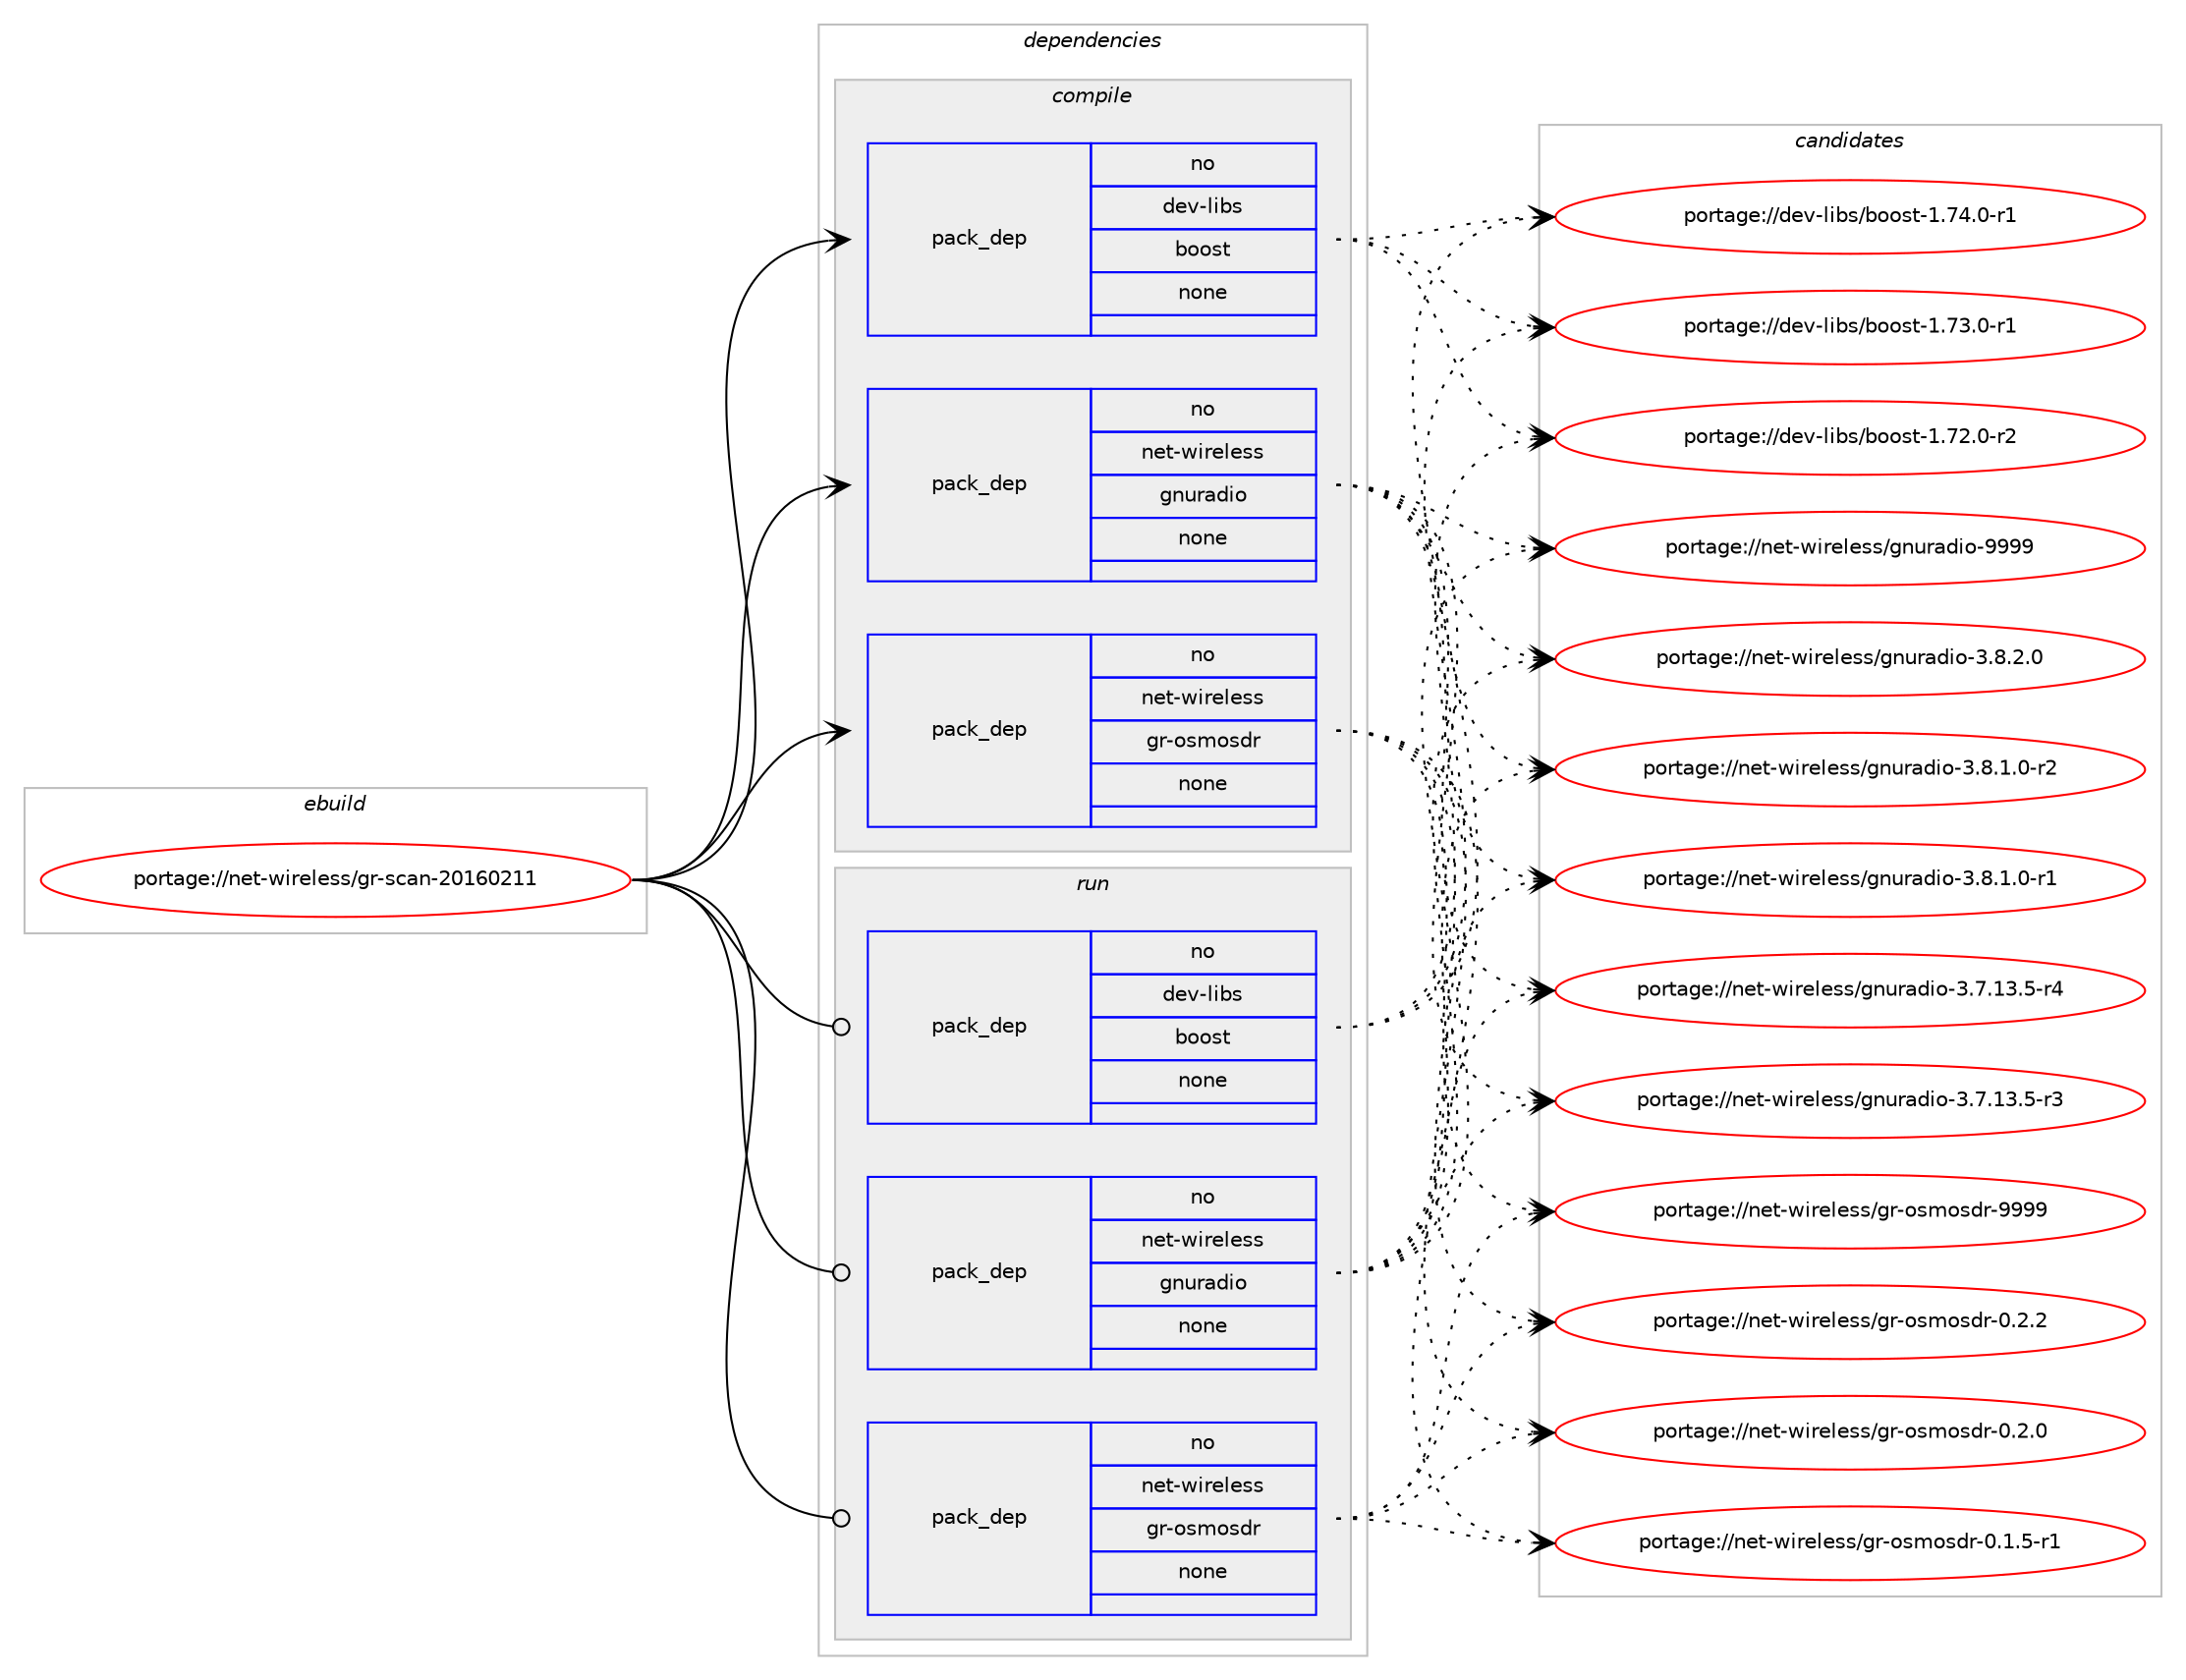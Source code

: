 digraph prolog {

# *************
# Graph options
# *************

newrank=true;
concentrate=true;
compound=true;
graph [rankdir=LR,fontname=Helvetica,fontsize=10,ranksep=1.5];#, ranksep=2.5, nodesep=0.2];
edge  [arrowhead=vee];
node  [fontname=Helvetica,fontsize=10];

# **********
# The ebuild
# **********

subgraph cluster_leftcol {
color=gray;
rank=same;
label=<<i>ebuild</i>>;
id [label="portage://net-wireless/gr-scan-20160211", color=red, width=4, href="../net-wireless/gr-scan-20160211.svg"];
}

# ****************
# The dependencies
# ****************

subgraph cluster_midcol {
color=gray;
label=<<i>dependencies</i>>;
subgraph cluster_compile {
fillcolor="#eeeeee";
style=filled;
label=<<i>compile</i>>;
subgraph pack2456 {
dependency2888 [label=<<TABLE BORDER="0" CELLBORDER="1" CELLSPACING="0" CELLPADDING="4" WIDTH="220"><TR><TD ROWSPAN="6" CELLPADDING="30">pack_dep</TD></TR><TR><TD WIDTH="110">no</TD></TR><TR><TD>dev-libs</TD></TR><TR><TD>boost</TD></TR><TR><TD>none</TD></TR><TR><TD></TD></TR></TABLE>>, shape=none, color=blue];
}
id:e -> dependency2888:w [weight=20,style="solid",arrowhead="vee"];
subgraph pack2457 {
dependency2889 [label=<<TABLE BORDER="0" CELLBORDER="1" CELLSPACING="0" CELLPADDING="4" WIDTH="220"><TR><TD ROWSPAN="6" CELLPADDING="30">pack_dep</TD></TR><TR><TD WIDTH="110">no</TD></TR><TR><TD>net-wireless</TD></TR><TR><TD>gnuradio</TD></TR><TR><TD>none</TD></TR><TR><TD></TD></TR></TABLE>>, shape=none, color=blue];
}
id:e -> dependency2889:w [weight=20,style="solid",arrowhead="vee"];
subgraph pack2458 {
dependency2890 [label=<<TABLE BORDER="0" CELLBORDER="1" CELLSPACING="0" CELLPADDING="4" WIDTH="220"><TR><TD ROWSPAN="6" CELLPADDING="30">pack_dep</TD></TR><TR><TD WIDTH="110">no</TD></TR><TR><TD>net-wireless</TD></TR><TR><TD>gr-osmosdr</TD></TR><TR><TD>none</TD></TR><TR><TD></TD></TR></TABLE>>, shape=none, color=blue];
}
id:e -> dependency2890:w [weight=20,style="solid",arrowhead="vee"];
}
subgraph cluster_compileandrun {
fillcolor="#eeeeee";
style=filled;
label=<<i>compile and run</i>>;
}
subgraph cluster_run {
fillcolor="#eeeeee";
style=filled;
label=<<i>run</i>>;
subgraph pack2459 {
dependency2891 [label=<<TABLE BORDER="0" CELLBORDER="1" CELLSPACING="0" CELLPADDING="4" WIDTH="220"><TR><TD ROWSPAN="6" CELLPADDING="30">pack_dep</TD></TR><TR><TD WIDTH="110">no</TD></TR><TR><TD>dev-libs</TD></TR><TR><TD>boost</TD></TR><TR><TD>none</TD></TR><TR><TD></TD></TR></TABLE>>, shape=none, color=blue];
}
id:e -> dependency2891:w [weight=20,style="solid",arrowhead="odot"];
subgraph pack2460 {
dependency2892 [label=<<TABLE BORDER="0" CELLBORDER="1" CELLSPACING="0" CELLPADDING="4" WIDTH="220"><TR><TD ROWSPAN="6" CELLPADDING="30">pack_dep</TD></TR><TR><TD WIDTH="110">no</TD></TR><TR><TD>net-wireless</TD></TR><TR><TD>gnuradio</TD></TR><TR><TD>none</TD></TR><TR><TD></TD></TR></TABLE>>, shape=none, color=blue];
}
id:e -> dependency2892:w [weight=20,style="solid",arrowhead="odot"];
subgraph pack2461 {
dependency2893 [label=<<TABLE BORDER="0" CELLBORDER="1" CELLSPACING="0" CELLPADDING="4" WIDTH="220"><TR><TD ROWSPAN="6" CELLPADDING="30">pack_dep</TD></TR><TR><TD WIDTH="110">no</TD></TR><TR><TD>net-wireless</TD></TR><TR><TD>gr-osmosdr</TD></TR><TR><TD>none</TD></TR><TR><TD></TD></TR></TABLE>>, shape=none, color=blue];
}
id:e -> dependency2893:w [weight=20,style="solid",arrowhead="odot"];
}
}

# **************
# The candidates
# **************

subgraph cluster_choices {
rank=same;
color=gray;
label=<<i>candidates</i>>;

subgraph choice2456 {
color=black;
nodesep=1;
choice10010111845108105981154798111111115116454946555246484511449 [label="portage://dev-libs/boost-1.74.0-r1", color=red, width=4,href="../dev-libs/boost-1.74.0-r1.svg"];
choice10010111845108105981154798111111115116454946555146484511449 [label="portage://dev-libs/boost-1.73.0-r1", color=red, width=4,href="../dev-libs/boost-1.73.0-r1.svg"];
choice10010111845108105981154798111111115116454946555046484511450 [label="portage://dev-libs/boost-1.72.0-r2", color=red, width=4,href="../dev-libs/boost-1.72.0-r2.svg"];
dependency2888:e -> choice10010111845108105981154798111111115116454946555246484511449:w [style=dotted,weight="100"];
dependency2888:e -> choice10010111845108105981154798111111115116454946555146484511449:w [style=dotted,weight="100"];
dependency2888:e -> choice10010111845108105981154798111111115116454946555046484511450:w [style=dotted,weight="100"];
}
subgraph choice2457 {
color=black;
nodesep=1;
choice1101011164511910511410110810111511547103110117114971001051114557575757 [label="portage://net-wireless/gnuradio-9999", color=red, width=4,href="../net-wireless/gnuradio-9999.svg"];
choice1101011164511910511410110810111511547103110117114971001051114551465646504648 [label="portage://net-wireless/gnuradio-3.8.2.0", color=red, width=4,href="../net-wireless/gnuradio-3.8.2.0.svg"];
choice11010111645119105114101108101115115471031101171149710010511145514656464946484511450 [label="portage://net-wireless/gnuradio-3.8.1.0-r2", color=red, width=4,href="../net-wireless/gnuradio-3.8.1.0-r2.svg"];
choice11010111645119105114101108101115115471031101171149710010511145514656464946484511449 [label="portage://net-wireless/gnuradio-3.8.1.0-r1", color=red, width=4,href="../net-wireless/gnuradio-3.8.1.0-r1.svg"];
choice1101011164511910511410110810111511547103110117114971001051114551465546495146534511452 [label="portage://net-wireless/gnuradio-3.7.13.5-r4", color=red, width=4,href="../net-wireless/gnuradio-3.7.13.5-r4.svg"];
choice1101011164511910511410110810111511547103110117114971001051114551465546495146534511451 [label="portage://net-wireless/gnuradio-3.7.13.5-r3", color=red, width=4,href="../net-wireless/gnuradio-3.7.13.5-r3.svg"];
dependency2889:e -> choice1101011164511910511410110810111511547103110117114971001051114557575757:w [style=dotted,weight="100"];
dependency2889:e -> choice1101011164511910511410110810111511547103110117114971001051114551465646504648:w [style=dotted,weight="100"];
dependency2889:e -> choice11010111645119105114101108101115115471031101171149710010511145514656464946484511450:w [style=dotted,weight="100"];
dependency2889:e -> choice11010111645119105114101108101115115471031101171149710010511145514656464946484511449:w [style=dotted,weight="100"];
dependency2889:e -> choice1101011164511910511410110810111511547103110117114971001051114551465546495146534511452:w [style=dotted,weight="100"];
dependency2889:e -> choice1101011164511910511410110810111511547103110117114971001051114551465546495146534511451:w [style=dotted,weight="100"];
}
subgraph choice2458 {
color=black;
nodesep=1;
choice1101011164511910511410110810111511547103114451111151091111151001144557575757 [label="portage://net-wireless/gr-osmosdr-9999", color=red, width=4,href="../net-wireless/gr-osmosdr-9999.svg"];
choice110101116451191051141011081011151154710311445111115109111115100114454846504650 [label="portage://net-wireless/gr-osmosdr-0.2.2", color=red, width=4,href="../net-wireless/gr-osmosdr-0.2.2.svg"];
choice110101116451191051141011081011151154710311445111115109111115100114454846504648 [label="portage://net-wireless/gr-osmosdr-0.2.0", color=red, width=4,href="../net-wireless/gr-osmosdr-0.2.0.svg"];
choice1101011164511910511410110810111511547103114451111151091111151001144548464946534511449 [label="portage://net-wireless/gr-osmosdr-0.1.5-r1", color=red, width=4,href="../net-wireless/gr-osmosdr-0.1.5-r1.svg"];
dependency2890:e -> choice1101011164511910511410110810111511547103114451111151091111151001144557575757:w [style=dotted,weight="100"];
dependency2890:e -> choice110101116451191051141011081011151154710311445111115109111115100114454846504650:w [style=dotted,weight="100"];
dependency2890:e -> choice110101116451191051141011081011151154710311445111115109111115100114454846504648:w [style=dotted,weight="100"];
dependency2890:e -> choice1101011164511910511410110810111511547103114451111151091111151001144548464946534511449:w [style=dotted,weight="100"];
}
subgraph choice2459 {
color=black;
nodesep=1;
choice10010111845108105981154798111111115116454946555246484511449 [label="portage://dev-libs/boost-1.74.0-r1", color=red, width=4,href="../dev-libs/boost-1.74.0-r1.svg"];
choice10010111845108105981154798111111115116454946555146484511449 [label="portage://dev-libs/boost-1.73.0-r1", color=red, width=4,href="../dev-libs/boost-1.73.0-r1.svg"];
choice10010111845108105981154798111111115116454946555046484511450 [label="portage://dev-libs/boost-1.72.0-r2", color=red, width=4,href="../dev-libs/boost-1.72.0-r2.svg"];
dependency2891:e -> choice10010111845108105981154798111111115116454946555246484511449:w [style=dotted,weight="100"];
dependency2891:e -> choice10010111845108105981154798111111115116454946555146484511449:w [style=dotted,weight="100"];
dependency2891:e -> choice10010111845108105981154798111111115116454946555046484511450:w [style=dotted,weight="100"];
}
subgraph choice2460 {
color=black;
nodesep=1;
choice1101011164511910511410110810111511547103110117114971001051114557575757 [label="portage://net-wireless/gnuradio-9999", color=red, width=4,href="../net-wireless/gnuradio-9999.svg"];
choice1101011164511910511410110810111511547103110117114971001051114551465646504648 [label="portage://net-wireless/gnuradio-3.8.2.0", color=red, width=4,href="../net-wireless/gnuradio-3.8.2.0.svg"];
choice11010111645119105114101108101115115471031101171149710010511145514656464946484511450 [label="portage://net-wireless/gnuradio-3.8.1.0-r2", color=red, width=4,href="../net-wireless/gnuradio-3.8.1.0-r2.svg"];
choice11010111645119105114101108101115115471031101171149710010511145514656464946484511449 [label="portage://net-wireless/gnuradio-3.8.1.0-r1", color=red, width=4,href="../net-wireless/gnuradio-3.8.1.0-r1.svg"];
choice1101011164511910511410110810111511547103110117114971001051114551465546495146534511452 [label="portage://net-wireless/gnuradio-3.7.13.5-r4", color=red, width=4,href="../net-wireless/gnuradio-3.7.13.5-r4.svg"];
choice1101011164511910511410110810111511547103110117114971001051114551465546495146534511451 [label="portage://net-wireless/gnuradio-3.7.13.5-r3", color=red, width=4,href="../net-wireless/gnuradio-3.7.13.5-r3.svg"];
dependency2892:e -> choice1101011164511910511410110810111511547103110117114971001051114557575757:w [style=dotted,weight="100"];
dependency2892:e -> choice1101011164511910511410110810111511547103110117114971001051114551465646504648:w [style=dotted,weight="100"];
dependency2892:e -> choice11010111645119105114101108101115115471031101171149710010511145514656464946484511450:w [style=dotted,weight="100"];
dependency2892:e -> choice11010111645119105114101108101115115471031101171149710010511145514656464946484511449:w [style=dotted,weight="100"];
dependency2892:e -> choice1101011164511910511410110810111511547103110117114971001051114551465546495146534511452:w [style=dotted,weight="100"];
dependency2892:e -> choice1101011164511910511410110810111511547103110117114971001051114551465546495146534511451:w [style=dotted,weight="100"];
}
subgraph choice2461 {
color=black;
nodesep=1;
choice1101011164511910511410110810111511547103114451111151091111151001144557575757 [label="portage://net-wireless/gr-osmosdr-9999", color=red, width=4,href="../net-wireless/gr-osmosdr-9999.svg"];
choice110101116451191051141011081011151154710311445111115109111115100114454846504650 [label="portage://net-wireless/gr-osmosdr-0.2.2", color=red, width=4,href="../net-wireless/gr-osmosdr-0.2.2.svg"];
choice110101116451191051141011081011151154710311445111115109111115100114454846504648 [label="portage://net-wireless/gr-osmosdr-0.2.0", color=red, width=4,href="../net-wireless/gr-osmosdr-0.2.0.svg"];
choice1101011164511910511410110810111511547103114451111151091111151001144548464946534511449 [label="portage://net-wireless/gr-osmosdr-0.1.5-r1", color=red, width=4,href="../net-wireless/gr-osmosdr-0.1.5-r1.svg"];
dependency2893:e -> choice1101011164511910511410110810111511547103114451111151091111151001144557575757:w [style=dotted,weight="100"];
dependency2893:e -> choice110101116451191051141011081011151154710311445111115109111115100114454846504650:w [style=dotted,weight="100"];
dependency2893:e -> choice110101116451191051141011081011151154710311445111115109111115100114454846504648:w [style=dotted,weight="100"];
dependency2893:e -> choice1101011164511910511410110810111511547103114451111151091111151001144548464946534511449:w [style=dotted,weight="100"];
}
}

}
